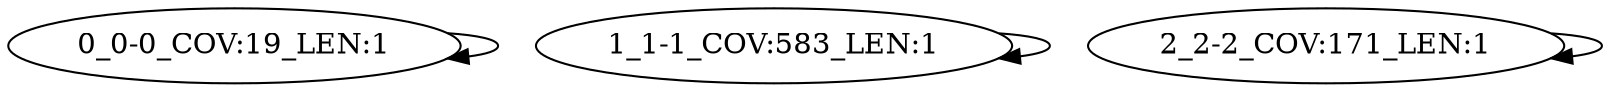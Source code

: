 digraph G {
    "0_0-0_COV:19_LEN:1" -> "0_0-0_COV:19_LEN:1";
    "1_1-1_COV:583_LEN:1" -> "1_1-1_COV:583_LEN:1";
    "2_2-2_COV:171_LEN:1" -> "2_2-2_COV:171_LEN:1";
}
